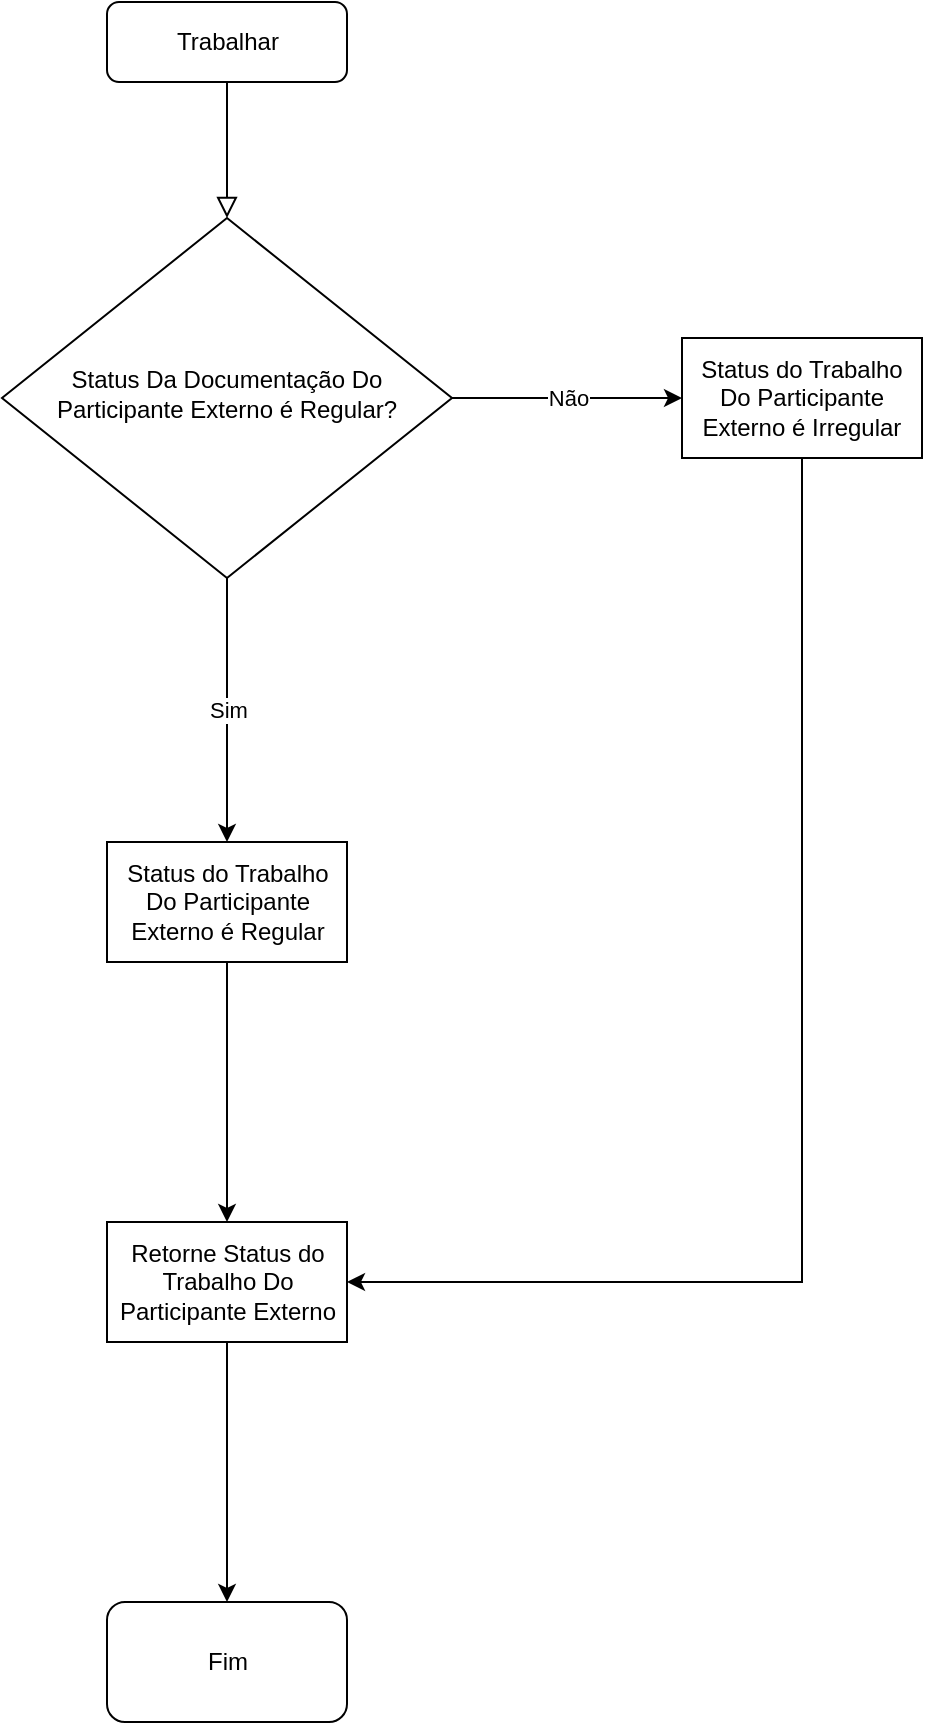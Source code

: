 <mxfile version="20.8.16" type="device"><diagram id="C5RBs43oDa-KdzZeNtuy" name="Page-1"><mxGraphModel dx="846" dy="986" grid="1" gridSize="10" guides="1" tooltips="1" connect="1" arrows="1" fold="1" page="1" pageScale="1" pageWidth="827" pageHeight="1169" math="0" shadow="0"><root><mxCell id="WIyWlLk6GJQsqaUBKTNV-0"/><mxCell id="WIyWlLk6GJQsqaUBKTNV-1" parent="WIyWlLk6GJQsqaUBKTNV-0"/><mxCell id="WIyWlLk6GJQsqaUBKTNV-2" value="" style="rounded=0;html=1;jettySize=auto;orthogonalLoop=1;fontSize=11;endArrow=block;endFill=0;endSize=8;strokeWidth=1;shadow=0;labelBackgroundColor=none;edgeStyle=orthogonalEdgeStyle;" parent="WIyWlLk6GJQsqaUBKTNV-1" source="WIyWlLk6GJQsqaUBKTNV-3" target="WIyWlLk6GJQsqaUBKTNV-6" edge="1"><mxGeometry relative="1" as="geometry"/></mxCell><mxCell id="WIyWlLk6GJQsqaUBKTNV-3" value="Trabalhar" style="rounded=1;whiteSpace=wrap;html=1;fontSize=12;glass=0;strokeWidth=1;shadow=0;" parent="WIyWlLk6GJQsqaUBKTNV-1" vertex="1"><mxGeometry x="52.5" width="120" height="40" as="geometry"/></mxCell><mxCell id="XWnJVtDrpovE89n1mlpw-2" value="Não" style="edgeStyle=orthogonalEdgeStyle;rounded=0;orthogonalLoop=1;jettySize=auto;html=1;" parent="WIyWlLk6GJQsqaUBKTNV-1" source="WIyWlLk6GJQsqaUBKTNV-6" target="XWnJVtDrpovE89n1mlpw-0" edge="1"><mxGeometry relative="1" as="geometry"/></mxCell><mxCell id="XWnJVtDrpovE89n1mlpw-3" value="Sim" style="edgeStyle=orthogonalEdgeStyle;rounded=0;orthogonalLoop=1;jettySize=auto;html=1;" parent="WIyWlLk6GJQsqaUBKTNV-1" source="WIyWlLk6GJQsqaUBKTNV-6" target="XWnJVtDrpovE89n1mlpw-1" edge="1"><mxGeometry relative="1" as="geometry"/></mxCell><mxCell id="WIyWlLk6GJQsqaUBKTNV-6" value="Status Da Documentação Do Participante Externo é Regular?" style="rhombus;whiteSpace=wrap;html=1;shadow=0;fontFamily=Helvetica;fontSize=12;align=center;strokeWidth=1;spacing=6;spacingTop=-4;" parent="WIyWlLk6GJQsqaUBKTNV-1" vertex="1"><mxGeometry y="108" width="225" height="180" as="geometry"/></mxCell><mxCell id="AhR5Wjtl5OAGsHVnIafS-2" style="edgeStyle=orthogonalEdgeStyle;rounded=0;orthogonalLoop=1;jettySize=auto;html=1;entryX=1;entryY=0.5;entryDx=0;entryDy=0;exitX=0.5;exitY=1;exitDx=0;exitDy=0;" edge="1" parent="WIyWlLk6GJQsqaUBKTNV-1" source="XWnJVtDrpovE89n1mlpw-0" target="AhR5Wjtl5OAGsHVnIafS-0"><mxGeometry relative="1" as="geometry"/></mxCell><mxCell id="XWnJVtDrpovE89n1mlpw-0" value="Status do Trabalho Do Participante Externo é Irregular" style="rounded=0;whiteSpace=wrap;html=1;" parent="WIyWlLk6GJQsqaUBKTNV-1" vertex="1"><mxGeometry x="340" y="168" width="120" height="60" as="geometry"/></mxCell><mxCell id="AhR5Wjtl5OAGsHVnIafS-1" style="edgeStyle=orthogonalEdgeStyle;rounded=0;orthogonalLoop=1;jettySize=auto;html=1;entryX=0.5;entryY=0;entryDx=0;entryDy=0;" edge="1" parent="WIyWlLk6GJQsqaUBKTNV-1" source="XWnJVtDrpovE89n1mlpw-1" target="AhR5Wjtl5OAGsHVnIafS-0"><mxGeometry relative="1" as="geometry"/></mxCell><mxCell id="XWnJVtDrpovE89n1mlpw-1" value="Status do Trabalho Do Participante Externo é Regular" style="rounded=0;whiteSpace=wrap;html=1;" parent="WIyWlLk6GJQsqaUBKTNV-1" vertex="1"><mxGeometry x="52.5" y="420" width="120" height="60" as="geometry"/></mxCell><mxCell id="AhR5Wjtl5OAGsHVnIafS-4" value="" style="edgeStyle=orthogonalEdgeStyle;rounded=0;orthogonalLoop=1;jettySize=auto;html=1;" edge="1" parent="WIyWlLk6GJQsqaUBKTNV-1" source="AhR5Wjtl5OAGsHVnIafS-0" target="AhR5Wjtl5OAGsHVnIafS-3"><mxGeometry relative="1" as="geometry"/></mxCell><mxCell id="AhR5Wjtl5OAGsHVnIafS-0" value="Retorne Status do Trabalho Do Participante Externo" style="whiteSpace=wrap;html=1;" vertex="1" parent="WIyWlLk6GJQsqaUBKTNV-1"><mxGeometry x="52.5" y="610" width="120" height="60" as="geometry"/></mxCell><mxCell id="AhR5Wjtl5OAGsHVnIafS-3" value="Fim" style="rounded=1;whiteSpace=wrap;html=1;" vertex="1" parent="WIyWlLk6GJQsqaUBKTNV-1"><mxGeometry x="52.5" y="800" width="120" height="60" as="geometry"/></mxCell></root></mxGraphModel></diagram></mxfile>